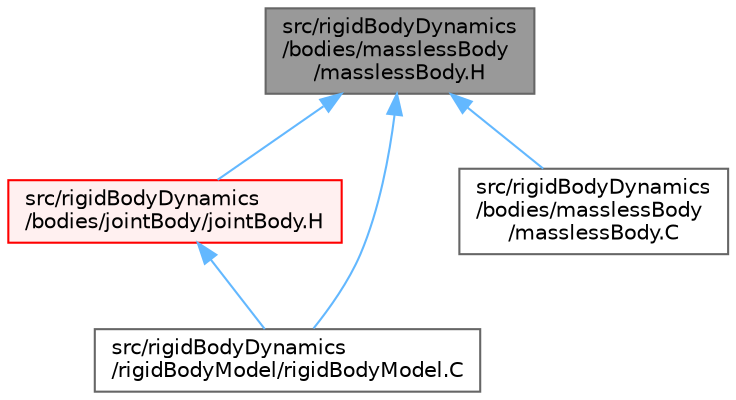 digraph "src/rigidBodyDynamics/bodies/masslessBody/masslessBody.H"
{
 // LATEX_PDF_SIZE
  bgcolor="transparent";
  edge [fontname=Helvetica,fontsize=10,labelfontname=Helvetica,labelfontsize=10];
  node [fontname=Helvetica,fontsize=10,shape=box,height=0.2,width=0.4];
  Node1 [id="Node000001",label="src/rigidBodyDynamics\l/bodies/masslessBody\l/masslessBody.H",height=0.2,width=0.4,color="gray40", fillcolor="grey60", style="filled", fontcolor="black",tooltip=" "];
  Node1 -> Node2 [id="edge1_Node000001_Node000002",dir="back",color="steelblue1",style="solid",tooltip=" "];
  Node2 [id="Node000002",label="src/rigidBodyDynamics\l/bodies/jointBody/jointBody.H",height=0.2,width=0.4,color="red", fillcolor="#FFF0F0", style="filled",URL="$jointBody_8H.html",tooltip=" "];
  Node2 -> Node4 [id="edge2_Node000002_Node000004",dir="back",color="steelblue1",style="solid",tooltip=" "];
  Node4 [id="Node000004",label="src/rigidBodyDynamics\l/rigidBodyModel/rigidBodyModel.C",height=0.2,width=0.4,color="grey40", fillcolor="white", style="filled",URL="$rigidBodyModel_8C.html",tooltip=" "];
  Node1 -> Node5 [id="edge3_Node000001_Node000005",dir="back",color="steelblue1",style="solid",tooltip=" "];
  Node5 [id="Node000005",label="src/rigidBodyDynamics\l/bodies/masslessBody\l/masslessBody.C",height=0.2,width=0.4,color="grey40", fillcolor="white", style="filled",URL="$masslessBody_8C.html",tooltip=" "];
  Node1 -> Node4 [id="edge4_Node000001_Node000004",dir="back",color="steelblue1",style="solid",tooltip=" "];
}
